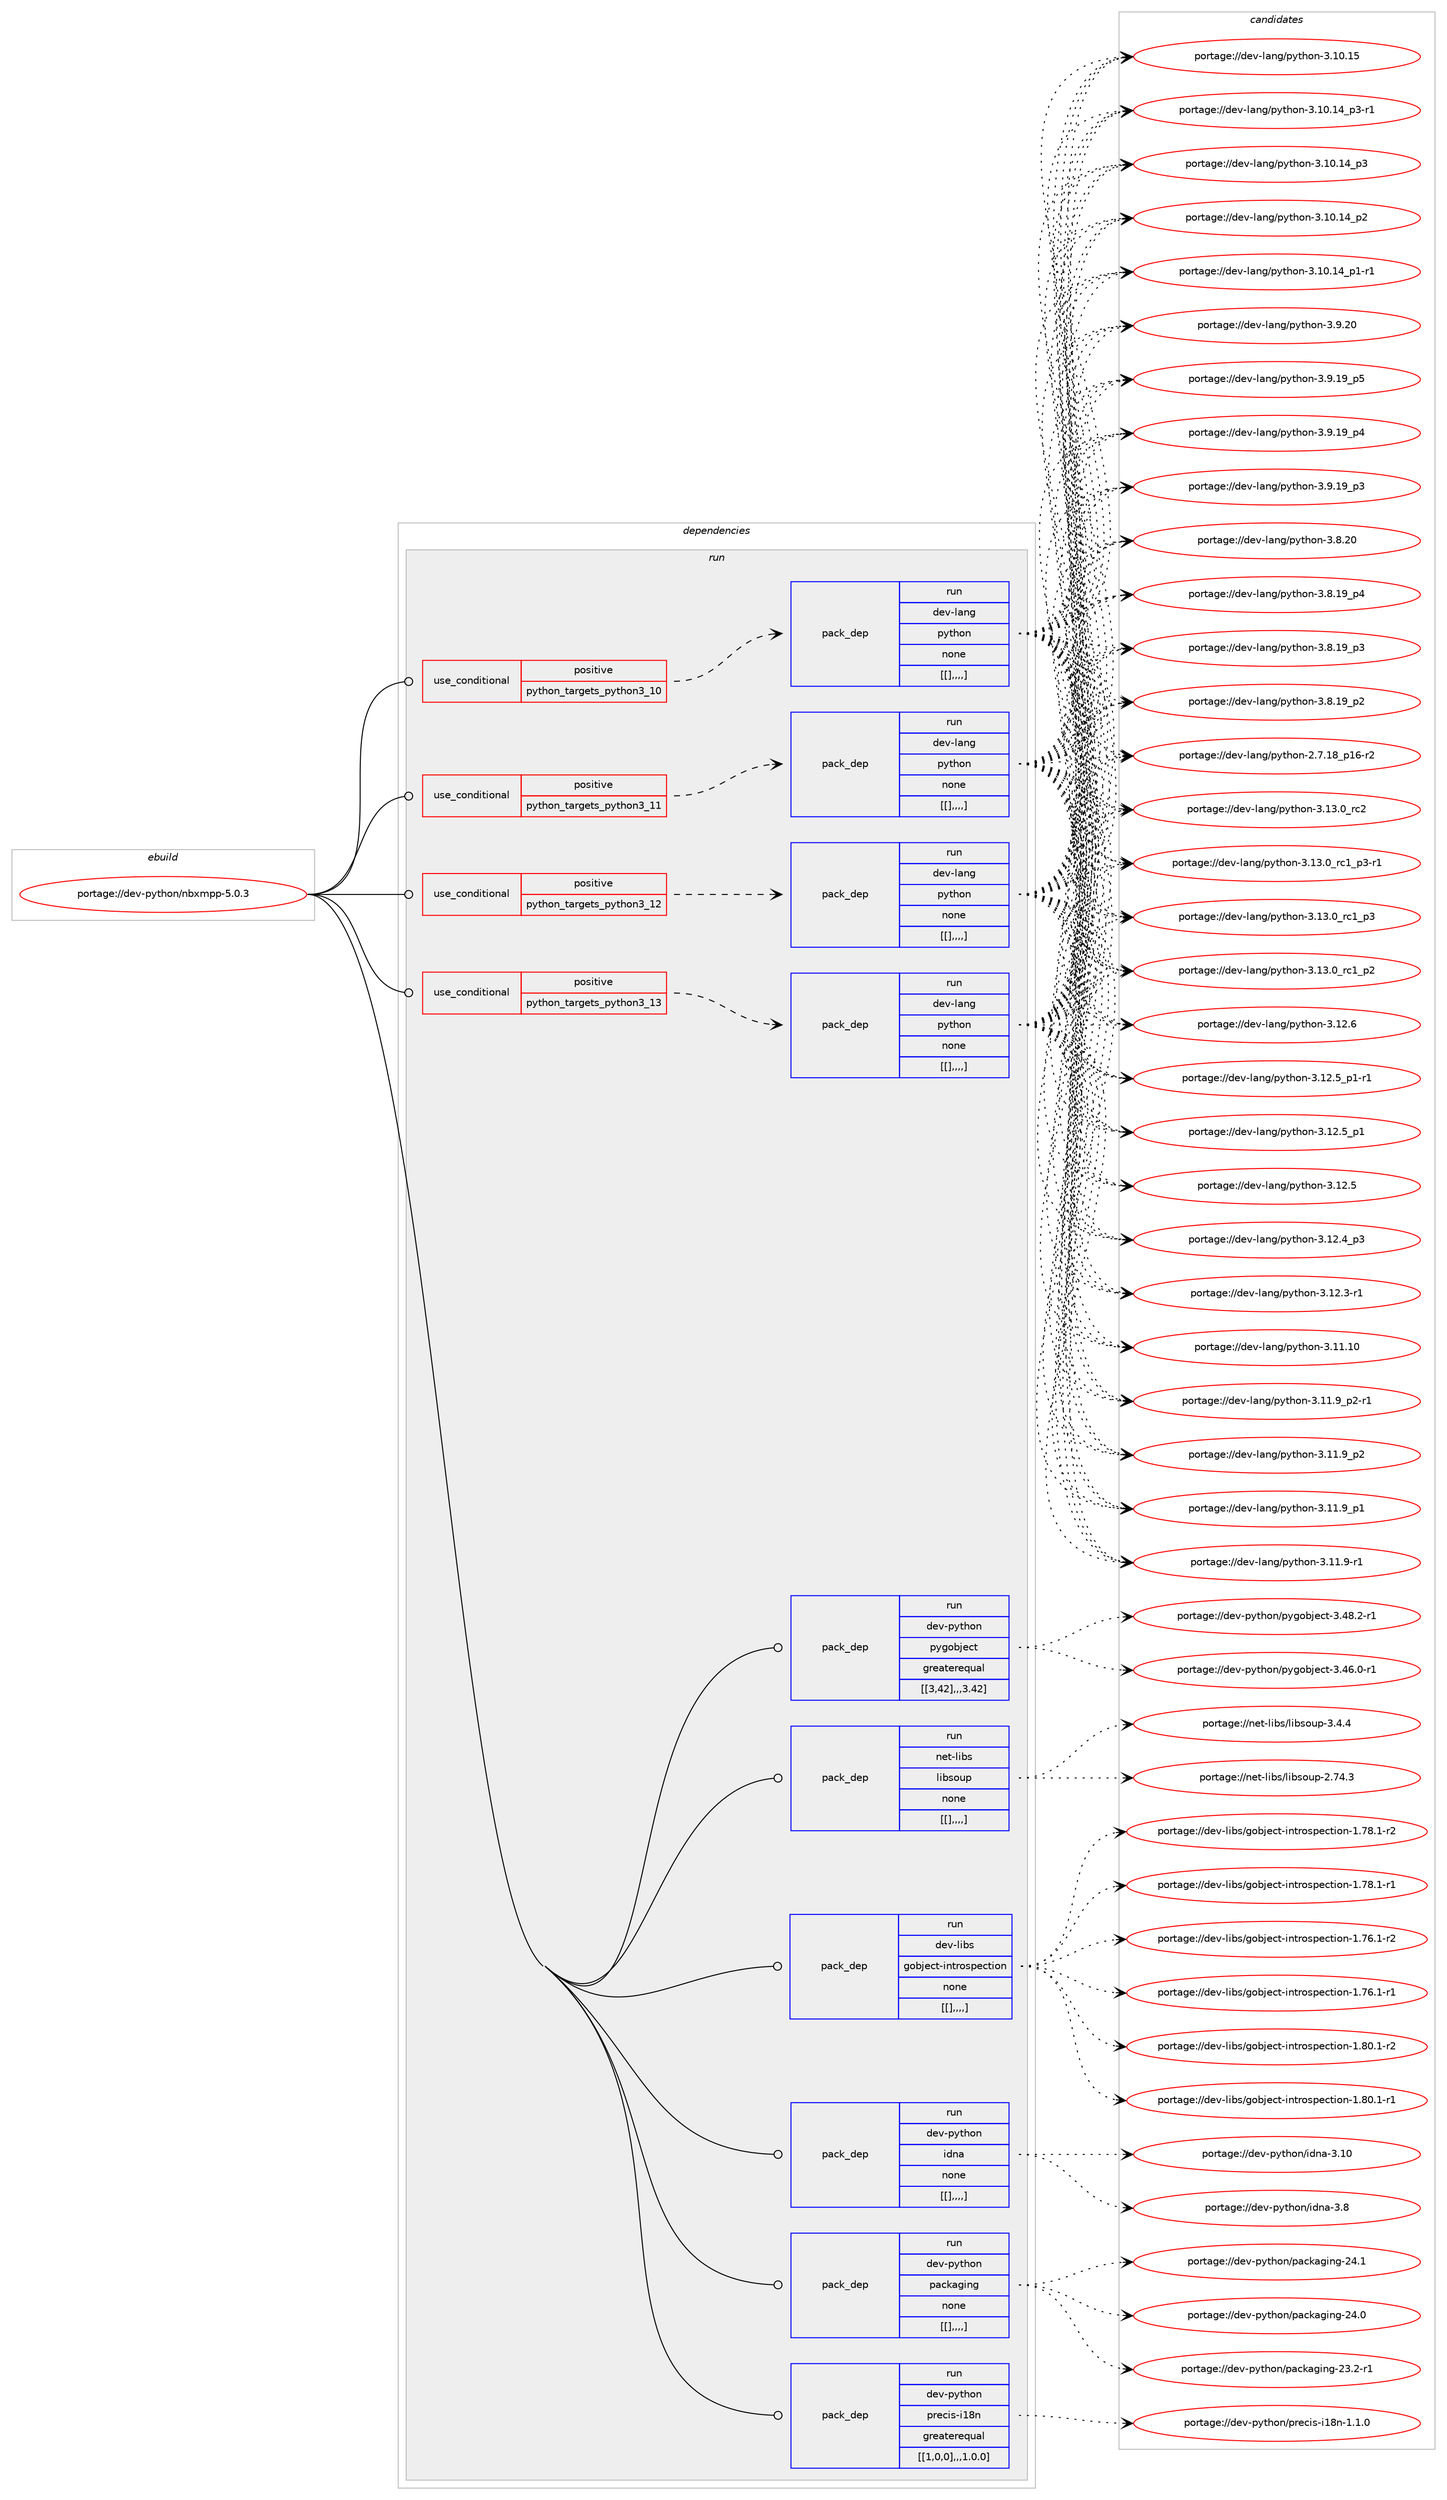 digraph prolog {

# *************
# Graph options
# *************

newrank=true;
concentrate=true;
compound=true;
graph [rankdir=LR,fontname=Helvetica,fontsize=10,ranksep=1.5];#, ranksep=2.5, nodesep=0.2];
edge  [arrowhead=vee];
node  [fontname=Helvetica,fontsize=10];

# **********
# The ebuild
# **********

subgraph cluster_leftcol {
color=gray;
label=<<i>ebuild</i>>;
id [label="portage://dev-python/nbxmpp-5.0.3", color=red, width=4, href="../dev-python/nbxmpp-5.0.3.svg"];
}

# ****************
# The dependencies
# ****************

subgraph cluster_midcol {
color=gray;
label=<<i>dependencies</i>>;
subgraph cluster_compile {
fillcolor="#eeeeee";
style=filled;
label=<<i>compile</i>>;
}
subgraph cluster_compileandrun {
fillcolor="#eeeeee";
style=filled;
label=<<i>compile and run</i>>;
}
subgraph cluster_run {
fillcolor="#eeeeee";
style=filled;
label=<<i>run</i>>;
subgraph cond35857 {
dependency153483 [label=<<TABLE BORDER="0" CELLBORDER="1" CELLSPACING="0" CELLPADDING="4"><TR><TD ROWSPAN="3" CELLPADDING="10">use_conditional</TD></TR><TR><TD>positive</TD></TR><TR><TD>python_targets_python3_10</TD></TR></TABLE>>, shape=none, color=red];
subgraph pack116408 {
dependency153484 [label=<<TABLE BORDER="0" CELLBORDER="1" CELLSPACING="0" CELLPADDING="4" WIDTH="220"><TR><TD ROWSPAN="6" CELLPADDING="30">pack_dep</TD></TR><TR><TD WIDTH="110">run</TD></TR><TR><TD>dev-lang</TD></TR><TR><TD>python</TD></TR><TR><TD>none</TD></TR><TR><TD>[[],,,,]</TD></TR></TABLE>>, shape=none, color=blue];
}
dependency153483:e -> dependency153484:w [weight=20,style="dashed",arrowhead="vee"];
}
id:e -> dependency153483:w [weight=20,style="solid",arrowhead="odot"];
subgraph cond35858 {
dependency153485 [label=<<TABLE BORDER="0" CELLBORDER="1" CELLSPACING="0" CELLPADDING="4"><TR><TD ROWSPAN="3" CELLPADDING="10">use_conditional</TD></TR><TR><TD>positive</TD></TR><TR><TD>python_targets_python3_11</TD></TR></TABLE>>, shape=none, color=red];
subgraph pack116409 {
dependency153486 [label=<<TABLE BORDER="0" CELLBORDER="1" CELLSPACING="0" CELLPADDING="4" WIDTH="220"><TR><TD ROWSPAN="6" CELLPADDING="30">pack_dep</TD></TR><TR><TD WIDTH="110">run</TD></TR><TR><TD>dev-lang</TD></TR><TR><TD>python</TD></TR><TR><TD>none</TD></TR><TR><TD>[[],,,,]</TD></TR></TABLE>>, shape=none, color=blue];
}
dependency153485:e -> dependency153486:w [weight=20,style="dashed",arrowhead="vee"];
}
id:e -> dependency153485:w [weight=20,style="solid",arrowhead="odot"];
subgraph cond35859 {
dependency153487 [label=<<TABLE BORDER="0" CELLBORDER="1" CELLSPACING="0" CELLPADDING="4"><TR><TD ROWSPAN="3" CELLPADDING="10">use_conditional</TD></TR><TR><TD>positive</TD></TR><TR><TD>python_targets_python3_12</TD></TR></TABLE>>, shape=none, color=red];
subgraph pack116410 {
dependency153488 [label=<<TABLE BORDER="0" CELLBORDER="1" CELLSPACING="0" CELLPADDING="4" WIDTH="220"><TR><TD ROWSPAN="6" CELLPADDING="30">pack_dep</TD></TR><TR><TD WIDTH="110">run</TD></TR><TR><TD>dev-lang</TD></TR><TR><TD>python</TD></TR><TR><TD>none</TD></TR><TR><TD>[[],,,,]</TD></TR></TABLE>>, shape=none, color=blue];
}
dependency153487:e -> dependency153488:w [weight=20,style="dashed",arrowhead="vee"];
}
id:e -> dependency153487:w [weight=20,style="solid",arrowhead="odot"];
subgraph cond35860 {
dependency153489 [label=<<TABLE BORDER="0" CELLBORDER="1" CELLSPACING="0" CELLPADDING="4"><TR><TD ROWSPAN="3" CELLPADDING="10">use_conditional</TD></TR><TR><TD>positive</TD></TR><TR><TD>python_targets_python3_13</TD></TR></TABLE>>, shape=none, color=red];
subgraph pack116411 {
dependency153490 [label=<<TABLE BORDER="0" CELLBORDER="1" CELLSPACING="0" CELLPADDING="4" WIDTH="220"><TR><TD ROWSPAN="6" CELLPADDING="30">pack_dep</TD></TR><TR><TD WIDTH="110">run</TD></TR><TR><TD>dev-lang</TD></TR><TR><TD>python</TD></TR><TR><TD>none</TD></TR><TR><TD>[[],,,,]</TD></TR></TABLE>>, shape=none, color=blue];
}
dependency153489:e -> dependency153490:w [weight=20,style="dashed",arrowhead="vee"];
}
id:e -> dependency153489:w [weight=20,style="solid",arrowhead="odot"];
subgraph pack116412 {
dependency153491 [label=<<TABLE BORDER="0" CELLBORDER="1" CELLSPACING="0" CELLPADDING="4" WIDTH="220"><TR><TD ROWSPAN="6" CELLPADDING="30">pack_dep</TD></TR><TR><TD WIDTH="110">run</TD></TR><TR><TD>dev-libs</TD></TR><TR><TD>gobject-introspection</TD></TR><TR><TD>none</TD></TR><TR><TD>[[],,,,]</TD></TR></TABLE>>, shape=none, color=blue];
}
id:e -> dependency153491:w [weight=20,style="solid",arrowhead="odot"];
subgraph pack116413 {
dependency153492 [label=<<TABLE BORDER="0" CELLBORDER="1" CELLSPACING="0" CELLPADDING="4" WIDTH="220"><TR><TD ROWSPAN="6" CELLPADDING="30">pack_dep</TD></TR><TR><TD WIDTH="110">run</TD></TR><TR><TD>dev-python</TD></TR><TR><TD>idna</TD></TR><TR><TD>none</TD></TR><TR><TD>[[],,,,]</TD></TR></TABLE>>, shape=none, color=blue];
}
id:e -> dependency153492:w [weight=20,style="solid",arrowhead="odot"];
subgraph pack116414 {
dependency153493 [label=<<TABLE BORDER="0" CELLBORDER="1" CELLSPACING="0" CELLPADDING="4" WIDTH="220"><TR><TD ROWSPAN="6" CELLPADDING="30">pack_dep</TD></TR><TR><TD WIDTH="110">run</TD></TR><TR><TD>dev-python</TD></TR><TR><TD>packaging</TD></TR><TR><TD>none</TD></TR><TR><TD>[[],,,,]</TD></TR></TABLE>>, shape=none, color=blue];
}
id:e -> dependency153493:w [weight=20,style="solid",arrowhead="odot"];
subgraph pack116415 {
dependency153494 [label=<<TABLE BORDER="0" CELLBORDER="1" CELLSPACING="0" CELLPADDING="4" WIDTH="220"><TR><TD ROWSPAN="6" CELLPADDING="30">pack_dep</TD></TR><TR><TD WIDTH="110">run</TD></TR><TR><TD>dev-python</TD></TR><TR><TD>precis-i18n</TD></TR><TR><TD>greaterequal</TD></TR><TR><TD>[[1,0,0],,,1.0.0]</TD></TR></TABLE>>, shape=none, color=blue];
}
id:e -> dependency153494:w [weight=20,style="solid",arrowhead="odot"];
subgraph pack116416 {
dependency153495 [label=<<TABLE BORDER="0" CELLBORDER="1" CELLSPACING="0" CELLPADDING="4" WIDTH="220"><TR><TD ROWSPAN="6" CELLPADDING="30">pack_dep</TD></TR><TR><TD WIDTH="110">run</TD></TR><TR><TD>dev-python</TD></TR><TR><TD>pygobject</TD></TR><TR><TD>greaterequal</TD></TR><TR><TD>[[3,42],,,3.42]</TD></TR></TABLE>>, shape=none, color=blue];
}
id:e -> dependency153495:w [weight=20,style="solid",arrowhead="odot"];
subgraph pack116417 {
dependency153496 [label=<<TABLE BORDER="0" CELLBORDER="1" CELLSPACING="0" CELLPADDING="4" WIDTH="220"><TR><TD ROWSPAN="6" CELLPADDING="30">pack_dep</TD></TR><TR><TD WIDTH="110">run</TD></TR><TR><TD>net-libs</TD></TR><TR><TD>libsoup</TD></TR><TR><TD>none</TD></TR><TR><TD>[[],,,,]</TD></TR></TABLE>>, shape=none, color=blue];
}
id:e -> dependency153496:w [weight=20,style="solid",arrowhead="odot"];
}
}

# **************
# The candidates
# **************

subgraph cluster_choices {
rank=same;
color=gray;
label=<<i>candidates</i>>;

subgraph choice116408 {
color=black;
nodesep=1;
choice10010111845108971101034711212111610411111045514649514648951149950 [label="portage://dev-lang/python-3.13.0_rc2", color=red, width=4,href="../dev-lang/python-3.13.0_rc2.svg"];
choice1001011184510897110103471121211161041111104551464951464895114994995112514511449 [label="portage://dev-lang/python-3.13.0_rc1_p3-r1", color=red, width=4,href="../dev-lang/python-3.13.0_rc1_p3-r1.svg"];
choice100101118451089711010347112121116104111110455146495146489511499499511251 [label="portage://dev-lang/python-3.13.0_rc1_p3", color=red, width=4,href="../dev-lang/python-3.13.0_rc1_p3.svg"];
choice100101118451089711010347112121116104111110455146495146489511499499511250 [label="portage://dev-lang/python-3.13.0_rc1_p2", color=red, width=4,href="../dev-lang/python-3.13.0_rc1_p2.svg"];
choice10010111845108971101034711212111610411111045514649504654 [label="portage://dev-lang/python-3.12.6", color=red, width=4,href="../dev-lang/python-3.12.6.svg"];
choice1001011184510897110103471121211161041111104551464950465395112494511449 [label="portage://dev-lang/python-3.12.5_p1-r1", color=red, width=4,href="../dev-lang/python-3.12.5_p1-r1.svg"];
choice100101118451089711010347112121116104111110455146495046539511249 [label="portage://dev-lang/python-3.12.5_p1", color=red, width=4,href="../dev-lang/python-3.12.5_p1.svg"];
choice10010111845108971101034711212111610411111045514649504653 [label="portage://dev-lang/python-3.12.5", color=red, width=4,href="../dev-lang/python-3.12.5.svg"];
choice100101118451089711010347112121116104111110455146495046529511251 [label="portage://dev-lang/python-3.12.4_p3", color=red, width=4,href="../dev-lang/python-3.12.4_p3.svg"];
choice100101118451089711010347112121116104111110455146495046514511449 [label="portage://dev-lang/python-3.12.3-r1", color=red, width=4,href="../dev-lang/python-3.12.3-r1.svg"];
choice1001011184510897110103471121211161041111104551464949464948 [label="portage://dev-lang/python-3.11.10", color=red, width=4,href="../dev-lang/python-3.11.10.svg"];
choice1001011184510897110103471121211161041111104551464949465795112504511449 [label="portage://dev-lang/python-3.11.9_p2-r1", color=red, width=4,href="../dev-lang/python-3.11.9_p2-r1.svg"];
choice100101118451089711010347112121116104111110455146494946579511250 [label="portage://dev-lang/python-3.11.9_p2", color=red, width=4,href="../dev-lang/python-3.11.9_p2.svg"];
choice100101118451089711010347112121116104111110455146494946579511249 [label="portage://dev-lang/python-3.11.9_p1", color=red, width=4,href="../dev-lang/python-3.11.9_p1.svg"];
choice100101118451089711010347112121116104111110455146494946574511449 [label="portage://dev-lang/python-3.11.9-r1", color=red, width=4,href="../dev-lang/python-3.11.9-r1.svg"];
choice1001011184510897110103471121211161041111104551464948464953 [label="portage://dev-lang/python-3.10.15", color=red, width=4,href="../dev-lang/python-3.10.15.svg"];
choice100101118451089711010347112121116104111110455146494846495295112514511449 [label="portage://dev-lang/python-3.10.14_p3-r1", color=red, width=4,href="../dev-lang/python-3.10.14_p3-r1.svg"];
choice10010111845108971101034711212111610411111045514649484649529511251 [label="portage://dev-lang/python-3.10.14_p3", color=red, width=4,href="../dev-lang/python-3.10.14_p3.svg"];
choice10010111845108971101034711212111610411111045514649484649529511250 [label="portage://dev-lang/python-3.10.14_p2", color=red, width=4,href="../dev-lang/python-3.10.14_p2.svg"];
choice100101118451089711010347112121116104111110455146494846495295112494511449 [label="portage://dev-lang/python-3.10.14_p1-r1", color=red, width=4,href="../dev-lang/python-3.10.14_p1-r1.svg"];
choice10010111845108971101034711212111610411111045514657465048 [label="portage://dev-lang/python-3.9.20", color=red, width=4,href="../dev-lang/python-3.9.20.svg"];
choice100101118451089711010347112121116104111110455146574649579511253 [label="portage://dev-lang/python-3.9.19_p5", color=red, width=4,href="../dev-lang/python-3.9.19_p5.svg"];
choice100101118451089711010347112121116104111110455146574649579511252 [label="portage://dev-lang/python-3.9.19_p4", color=red, width=4,href="../dev-lang/python-3.9.19_p4.svg"];
choice100101118451089711010347112121116104111110455146574649579511251 [label="portage://dev-lang/python-3.9.19_p3", color=red, width=4,href="../dev-lang/python-3.9.19_p3.svg"];
choice10010111845108971101034711212111610411111045514656465048 [label="portage://dev-lang/python-3.8.20", color=red, width=4,href="../dev-lang/python-3.8.20.svg"];
choice100101118451089711010347112121116104111110455146564649579511252 [label="portage://dev-lang/python-3.8.19_p4", color=red, width=4,href="../dev-lang/python-3.8.19_p4.svg"];
choice100101118451089711010347112121116104111110455146564649579511251 [label="portage://dev-lang/python-3.8.19_p3", color=red, width=4,href="../dev-lang/python-3.8.19_p3.svg"];
choice100101118451089711010347112121116104111110455146564649579511250 [label="portage://dev-lang/python-3.8.19_p2", color=red, width=4,href="../dev-lang/python-3.8.19_p2.svg"];
choice100101118451089711010347112121116104111110455046554649569511249544511450 [label="portage://dev-lang/python-2.7.18_p16-r2", color=red, width=4,href="../dev-lang/python-2.7.18_p16-r2.svg"];
dependency153484:e -> choice10010111845108971101034711212111610411111045514649514648951149950:w [style=dotted,weight="100"];
dependency153484:e -> choice1001011184510897110103471121211161041111104551464951464895114994995112514511449:w [style=dotted,weight="100"];
dependency153484:e -> choice100101118451089711010347112121116104111110455146495146489511499499511251:w [style=dotted,weight="100"];
dependency153484:e -> choice100101118451089711010347112121116104111110455146495146489511499499511250:w [style=dotted,weight="100"];
dependency153484:e -> choice10010111845108971101034711212111610411111045514649504654:w [style=dotted,weight="100"];
dependency153484:e -> choice1001011184510897110103471121211161041111104551464950465395112494511449:w [style=dotted,weight="100"];
dependency153484:e -> choice100101118451089711010347112121116104111110455146495046539511249:w [style=dotted,weight="100"];
dependency153484:e -> choice10010111845108971101034711212111610411111045514649504653:w [style=dotted,weight="100"];
dependency153484:e -> choice100101118451089711010347112121116104111110455146495046529511251:w [style=dotted,weight="100"];
dependency153484:e -> choice100101118451089711010347112121116104111110455146495046514511449:w [style=dotted,weight="100"];
dependency153484:e -> choice1001011184510897110103471121211161041111104551464949464948:w [style=dotted,weight="100"];
dependency153484:e -> choice1001011184510897110103471121211161041111104551464949465795112504511449:w [style=dotted,weight="100"];
dependency153484:e -> choice100101118451089711010347112121116104111110455146494946579511250:w [style=dotted,weight="100"];
dependency153484:e -> choice100101118451089711010347112121116104111110455146494946579511249:w [style=dotted,weight="100"];
dependency153484:e -> choice100101118451089711010347112121116104111110455146494946574511449:w [style=dotted,weight="100"];
dependency153484:e -> choice1001011184510897110103471121211161041111104551464948464953:w [style=dotted,weight="100"];
dependency153484:e -> choice100101118451089711010347112121116104111110455146494846495295112514511449:w [style=dotted,weight="100"];
dependency153484:e -> choice10010111845108971101034711212111610411111045514649484649529511251:w [style=dotted,weight="100"];
dependency153484:e -> choice10010111845108971101034711212111610411111045514649484649529511250:w [style=dotted,weight="100"];
dependency153484:e -> choice100101118451089711010347112121116104111110455146494846495295112494511449:w [style=dotted,weight="100"];
dependency153484:e -> choice10010111845108971101034711212111610411111045514657465048:w [style=dotted,weight="100"];
dependency153484:e -> choice100101118451089711010347112121116104111110455146574649579511253:w [style=dotted,weight="100"];
dependency153484:e -> choice100101118451089711010347112121116104111110455146574649579511252:w [style=dotted,weight="100"];
dependency153484:e -> choice100101118451089711010347112121116104111110455146574649579511251:w [style=dotted,weight="100"];
dependency153484:e -> choice10010111845108971101034711212111610411111045514656465048:w [style=dotted,weight="100"];
dependency153484:e -> choice100101118451089711010347112121116104111110455146564649579511252:w [style=dotted,weight="100"];
dependency153484:e -> choice100101118451089711010347112121116104111110455146564649579511251:w [style=dotted,weight="100"];
dependency153484:e -> choice100101118451089711010347112121116104111110455146564649579511250:w [style=dotted,weight="100"];
dependency153484:e -> choice100101118451089711010347112121116104111110455046554649569511249544511450:w [style=dotted,weight="100"];
}
subgraph choice116409 {
color=black;
nodesep=1;
choice10010111845108971101034711212111610411111045514649514648951149950 [label="portage://dev-lang/python-3.13.0_rc2", color=red, width=4,href="../dev-lang/python-3.13.0_rc2.svg"];
choice1001011184510897110103471121211161041111104551464951464895114994995112514511449 [label="portage://dev-lang/python-3.13.0_rc1_p3-r1", color=red, width=4,href="../dev-lang/python-3.13.0_rc1_p3-r1.svg"];
choice100101118451089711010347112121116104111110455146495146489511499499511251 [label="portage://dev-lang/python-3.13.0_rc1_p3", color=red, width=4,href="../dev-lang/python-3.13.0_rc1_p3.svg"];
choice100101118451089711010347112121116104111110455146495146489511499499511250 [label="portage://dev-lang/python-3.13.0_rc1_p2", color=red, width=4,href="../dev-lang/python-3.13.0_rc1_p2.svg"];
choice10010111845108971101034711212111610411111045514649504654 [label="portage://dev-lang/python-3.12.6", color=red, width=4,href="../dev-lang/python-3.12.6.svg"];
choice1001011184510897110103471121211161041111104551464950465395112494511449 [label="portage://dev-lang/python-3.12.5_p1-r1", color=red, width=4,href="../dev-lang/python-3.12.5_p1-r1.svg"];
choice100101118451089711010347112121116104111110455146495046539511249 [label="portage://dev-lang/python-3.12.5_p1", color=red, width=4,href="../dev-lang/python-3.12.5_p1.svg"];
choice10010111845108971101034711212111610411111045514649504653 [label="portage://dev-lang/python-3.12.5", color=red, width=4,href="../dev-lang/python-3.12.5.svg"];
choice100101118451089711010347112121116104111110455146495046529511251 [label="portage://dev-lang/python-3.12.4_p3", color=red, width=4,href="../dev-lang/python-3.12.4_p3.svg"];
choice100101118451089711010347112121116104111110455146495046514511449 [label="portage://dev-lang/python-3.12.3-r1", color=red, width=4,href="../dev-lang/python-3.12.3-r1.svg"];
choice1001011184510897110103471121211161041111104551464949464948 [label="portage://dev-lang/python-3.11.10", color=red, width=4,href="../dev-lang/python-3.11.10.svg"];
choice1001011184510897110103471121211161041111104551464949465795112504511449 [label="portage://dev-lang/python-3.11.9_p2-r1", color=red, width=4,href="../dev-lang/python-3.11.9_p2-r1.svg"];
choice100101118451089711010347112121116104111110455146494946579511250 [label="portage://dev-lang/python-3.11.9_p2", color=red, width=4,href="../dev-lang/python-3.11.9_p2.svg"];
choice100101118451089711010347112121116104111110455146494946579511249 [label="portage://dev-lang/python-3.11.9_p1", color=red, width=4,href="../dev-lang/python-3.11.9_p1.svg"];
choice100101118451089711010347112121116104111110455146494946574511449 [label="portage://dev-lang/python-3.11.9-r1", color=red, width=4,href="../dev-lang/python-3.11.9-r1.svg"];
choice1001011184510897110103471121211161041111104551464948464953 [label="portage://dev-lang/python-3.10.15", color=red, width=4,href="../dev-lang/python-3.10.15.svg"];
choice100101118451089711010347112121116104111110455146494846495295112514511449 [label="portage://dev-lang/python-3.10.14_p3-r1", color=red, width=4,href="../dev-lang/python-3.10.14_p3-r1.svg"];
choice10010111845108971101034711212111610411111045514649484649529511251 [label="portage://dev-lang/python-3.10.14_p3", color=red, width=4,href="../dev-lang/python-3.10.14_p3.svg"];
choice10010111845108971101034711212111610411111045514649484649529511250 [label="portage://dev-lang/python-3.10.14_p2", color=red, width=4,href="../dev-lang/python-3.10.14_p2.svg"];
choice100101118451089711010347112121116104111110455146494846495295112494511449 [label="portage://dev-lang/python-3.10.14_p1-r1", color=red, width=4,href="../dev-lang/python-3.10.14_p1-r1.svg"];
choice10010111845108971101034711212111610411111045514657465048 [label="portage://dev-lang/python-3.9.20", color=red, width=4,href="../dev-lang/python-3.9.20.svg"];
choice100101118451089711010347112121116104111110455146574649579511253 [label="portage://dev-lang/python-3.9.19_p5", color=red, width=4,href="../dev-lang/python-3.9.19_p5.svg"];
choice100101118451089711010347112121116104111110455146574649579511252 [label="portage://dev-lang/python-3.9.19_p4", color=red, width=4,href="../dev-lang/python-3.9.19_p4.svg"];
choice100101118451089711010347112121116104111110455146574649579511251 [label="portage://dev-lang/python-3.9.19_p3", color=red, width=4,href="../dev-lang/python-3.9.19_p3.svg"];
choice10010111845108971101034711212111610411111045514656465048 [label="portage://dev-lang/python-3.8.20", color=red, width=4,href="../dev-lang/python-3.8.20.svg"];
choice100101118451089711010347112121116104111110455146564649579511252 [label="portage://dev-lang/python-3.8.19_p4", color=red, width=4,href="../dev-lang/python-3.8.19_p4.svg"];
choice100101118451089711010347112121116104111110455146564649579511251 [label="portage://dev-lang/python-3.8.19_p3", color=red, width=4,href="../dev-lang/python-3.8.19_p3.svg"];
choice100101118451089711010347112121116104111110455146564649579511250 [label="portage://dev-lang/python-3.8.19_p2", color=red, width=4,href="../dev-lang/python-3.8.19_p2.svg"];
choice100101118451089711010347112121116104111110455046554649569511249544511450 [label="portage://dev-lang/python-2.7.18_p16-r2", color=red, width=4,href="../dev-lang/python-2.7.18_p16-r2.svg"];
dependency153486:e -> choice10010111845108971101034711212111610411111045514649514648951149950:w [style=dotted,weight="100"];
dependency153486:e -> choice1001011184510897110103471121211161041111104551464951464895114994995112514511449:w [style=dotted,weight="100"];
dependency153486:e -> choice100101118451089711010347112121116104111110455146495146489511499499511251:w [style=dotted,weight="100"];
dependency153486:e -> choice100101118451089711010347112121116104111110455146495146489511499499511250:w [style=dotted,weight="100"];
dependency153486:e -> choice10010111845108971101034711212111610411111045514649504654:w [style=dotted,weight="100"];
dependency153486:e -> choice1001011184510897110103471121211161041111104551464950465395112494511449:w [style=dotted,weight="100"];
dependency153486:e -> choice100101118451089711010347112121116104111110455146495046539511249:w [style=dotted,weight="100"];
dependency153486:e -> choice10010111845108971101034711212111610411111045514649504653:w [style=dotted,weight="100"];
dependency153486:e -> choice100101118451089711010347112121116104111110455146495046529511251:w [style=dotted,weight="100"];
dependency153486:e -> choice100101118451089711010347112121116104111110455146495046514511449:w [style=dotted,weight="100"];
dependency153486:e -> choice1001011184510897110103471121211161041111104551464949464948:w [style=dotted,weight="100"];
dependency153486:e -> choice1001011184510897110103471121211161041111104551464949465795112504511449:w [style=dotted,weight="100"];
dependency153486:e -> choice100101118451089711010347112121116104111110455146494946579511250:w [style=dotted,weight="100"];
dependency153486:e -> choice100101118451089711010347112121116104111110455146494946579511249:w [style=dotted,weight="100"];
dependency153486:e -> choice100101118451089711010347112121116104111110455146494946574511449:w [style=dotted,weight="100"];
dependency153486:e -> choice1001011184510897110103471121211161041111104551464948464953:w [style=dotted,weight="100"];
dependency153486:e -> choice100101118451089711010347112121116104111110455146494846495295112514511449:w [style=dotted,weight="100"];
dependency153486:e -> choice10010111845108971101034711212111610411111045514649484649529511251:w [style=dotted,weight="100"];
dependency153486:e -> choice10010111845108971101034711212111610411111045514649484649529511250:w [style=dotted,weight="100"];
dependency153486:e -> choice100101118451089711010347112121116104111110455146494846495295112494511449:w [style=dotted,weight="100"];
dependency153486:e -> choice10010111845108971101034711212111610411111045514657465048:w [style=dotted,weight="100"];
dependency153486:e -> choice100101118451089711010347112121116104111110455146574649579511253:w [style=dotted,weight="100"];
dependency153486:e -> choice100101118451089711010347112121116104111110455146574649579511252:w [style=dotted,weight="100"];
dependency153486:e -> choice100101118451089711010347112121116104111110455146574649579511251:w [style=dotted,weight="100"];
dependency153486:e -> choice10010111845108971101034711212111610411111045514656465048:w [style=dotted,weight="100"];
dependency153486:e -> choice100101118451089711010347112121116104111110455146564649579511252:w [style=dotted,weight="100"];
dependency153486:e -> choice100101118451089711010347112121116104111110455146564649579511251:w [style=dotted,weight="100"];
dependency153486:e -> choice100101118451089711010347112121116104111110455146564649579511250:w [style=dotted,weight="100"];
dependency153486:e -> choice100101118451089711010347112121116104111110455046554649569511249544511450:w [style=dotted,weight="100"];
}
subgraph choice116410 {
color=black;
nodesep=1;
choice10010111845108971101034711212111610411111045514649514648951149950 [label="portage://dev-lang/python-3.13.0_rc2", color=red, width=4,href="../dev-lang/python-3.13.0_rc2.svg"];
choice1001011184510897110103471121211161041111104551464951464895114994995112514511449 [label="portage://dev-lang/python-3.13.0_rc1_p3-r1", color=red, width=4,href="../dev-lang/python-3.13.0_rc1_p3-r1.svg"];
choice100101118451089711010347112121116104111110455146495146489511499499511251 [label="portage://dev-lang/python-3.13.0_rc1_p3", color=red, width=4,href="../dev-lang/python-3.13.0_rc1_p3.svg"];
choice100101118451089711010347112121116104111110455146495146489511499499511250 [label="portage://dev-lang/python-3.13.0_rc1_p2", color=red, width=4,href="../dev-lang/python-3.13.0_rc1_p2.svg"];
choice10010111845108971101034711212111610411111045514649504654 [label="portage://dev-lang/python-3.12.6", color=red, width=4,href="../dev-lang/python-3.12.6.svg"];
choice1001011184510897110103471121211161041111104551464950465395112494511449 [label="portage://dev-lang/python-3.12.5_p1-r1", color=red, width=4,href="../dev-lang/python-3.12.5_p1-r1.svg"];
choice100101118451089711010347112121116104111110455146495046539511249 [label="portage://dev-lang/python-3.12.5_p1", color=red, width=4,href="../dev-lang/python-3.12.5_p1.svg"];
choice10010111845108971101034711212111610411111045514649504653 [label="portage://dev-lang/python-3.12.5", color=red, width=4,href="../dev-lang/python-3.12.5.svg"];
choice100101118451089711010347112121116104111110455146495046529511251 [label="portage://dev-lang/python-3.12.4_p3", color=red, width=4,href="../dev-lang/python-3.12.4_p3.svg"];
choice100101118451089711010347112121116104111110455146495046514511449 [label="portage://dev-lang/python-3.12.3-r1", color=red, width=4,href="../dev-lang/python-3.12.3-r1.svg"];
choice1001011184510897110103471121211161041111104551464949464948 [label="portage://dev-lang/python-3.11.10", color=red, width=4,href="../dev-lang/python-3.11.10.svg"];
choice1001011184510897110103471121211161041111104551464949465795112504511449 [label="portage://dev-lang/python-3.11.9_p2-r1", color=red, width=4,href="../dev-lang/python-3.11.9_p2-r1.svg"];
choice100101118451089711010347112121116104111110455146494946579511250 [label="portage://dev-lang/python-3.11.9_p2", color=red, width=4,href="../dev-lang/python-3.11.9_p2.svg"];
choice100101118451089711010347112121116104111110455146494946579511249 [label="portage://dev-lang/python-3.11.9_p1", color=red, width=4,href="../dev-lang/python-3.11.9_p1.svg"];
choice100101118451089711010347112121116104111110455146494946574511449 [label="portage://dev-lang/python-3.11.9-r1", color=red, width=4,href="../dev-lang/python-3.11.9-r1.svg"];
choice1001011184510897110103471121211161041111104551464948464953 [label="portage://dev-lang/python-3.10.15", color=red, width=4,href="../dev-lang/python-3.10.15.svg"];
choice100101118451089711010347112121116104111110455146494846495295112514511449 [label="portage://dev-lang/python-3.10.14_p3-r1", color=red, width=4,href="../dev-lang/python-3.10.14_p3-r1.svg"];
choice10010111845108971101034711212111610411111045514649484649529511251 [label="portage://dev-lang/python-3.10.14_p3", color=red, width=4,href="../dev-lang/python-3.10.14_p3.svg"];
choice10010111845108971101034711212111610411111045514649484649529511250 [label="portage://dev-lang/python-3.10.14_p2", color=red, width=4,href="../dev-lang/python-3.10.14_p2.svg"];
choice100101118451089711010347112121116104111110455146494846495295112494511449 [label="portage://dev-lang/python-3.10.14_p1-r1", color=red, width=4,href="../dev-lang/python-3.10.14_p1-r1.svg"];
choice10010111845108971101034711212111610411111045514657465048 [label="portage://dev-lang/python-3.9.20", color=red, width=4,href="../dev-lang/python-3.9.20.svg"];
choice100101118451089711010347112121116104111110455146574649579511253 [label="portage://dev-lang/python-3.9.19_p5", color=red, width=4,href="../dev-lang/python-3.9.19_p5.svg"];
choice100101118451089711010347112121116104111110455146574649579511252 [label="portage://dev-lang/python-3.9.19_p4", color=red, width=4,href="../dev-lang/python-3.9.19_p4.svg"];
choice100101118451089711010347112121116104111110455146574649579511251 [label="portage://dev-lang/python-3.9.19_p3", color=red, width=4,href="../dev-lang/python-3.9.19_p3.svg"];
choice10010111845108971101034711212111610411111045514656465048 [label="portage://dev-lang/python-3.8.20", color=red, width=4,href="../dev-lang/python-3.8.20.svg"];
choice100101118451089711010347112121116104111110455146564649579511252 [label="portage://dev-lang/python-3.8.19_p4", color=red, width=4,href="../dev-lang/python-3.8.19_p4.svg"];
choice100101118451089711010347112121116104111110455146564649579511251 [label="portage://dev-lang/python-3.8.19_p3", color=red, width=4,href="../dev-lang/python-3.8.19_p3.svg"];
choice100101118451089711010347112121116104111110455146564649579511250 [label="portage://dev-lang/python-3.8.19_p2", color=red, width=4,href="../dev-lang/python-3.8.19_p2.svg"];
choice100101118451089711010347112121116104111110455046554649569511249544511450 [label="portage://dev-lang/python-2.7.18_p16-r2", color=red, width=4,href="../dev-lang/python-2.7.18_p16-r2.svg"];
dependency153488:e -> choice10010111845108971101034711212111610411111045514649514648951149950:w [style=dotted,weight="100"];
dependency153488:e -> choice1001011184510897110103471121211161041111104551464951464895114994995112514511449:w [style=dotted,weight="100"];
dependency153488:e -> choice100101118451089711010347112121116104111110455146495146489511499499511251:w [style=dotted,weight="100"];
dependency153488:e -> choice100101118451089711010347112121116104111110455146495146489511499499511250:w [style=dotted,weight="100"];
dependency153488:e -> choice10010111845108971101034711212111610411111045514649504654:w [style=dotted,weight="100"];
dependency153488:e -> choice1001011184510897110103471121211161041111104551464950465395112494511449:w [style=dotted,weight="100"];
dependency153488:e -> choice100101118451089711010347112121116104111110455146495046539511249:w [style=dotted,weight="100"];
dependency153488:e -> choice10010111845108971101034711212111610411111045514649504653:w [style=dotted,weight="100"];
dependency153488:e -> choice100101118451089711010347112121116104111110455146495046529511251:w [style=dotted,weight="100"];
dependency153488:e -> choice100101118451089711010347112121116104111110455146495046514511449:w [style=dotted,weight="100"];
dependency153488:e -> choice1001011184510897110103471121211161041111104551464949464948:w [style=dotted,weight="100"];
dependency153488:e -> choice1001011184510897110103471121211161041111104551464949465795112504511449:w [style=dotted,weight="100"];
dependency153488:e -> choice100101118451089711010347112121116104111110455146494946579511250:w [style=dotted,weight="100"];
dependency153488:e -> choice100101118451089711010347112121116104111110455146494946579511249:w [style=dotted,weight="100"];
dependency153488:e -> choice100101118451089711010347112121116104111110455146494946574511449:w [style=dotted,weight="100"];
dependency153488:e -> choice1001011184510897110103471121211161041111104551464948464953:w [style=dotted,weight="100"];
dependency153488:e -> choice100101118451089711010347112121116104111110455146494846495295112514511449:w [style=dotted,weight="100"];
dependency153488:e -> choice10010111845108971101034711212111610411111045514649484649529511251:w [style=dotted,weight="100"];
dependency153488:e -> choice10010111845108971101034711212111610411111045514649484649529511250:w [style=dotted,weight="100"];
dependency153488:e -> choice100101118451089711010347112121116104111110455146494846495295112494511449:w [style=dotted,weight="100"];
dependency153488:e -> choice10010111845108971101034711212111610411111045514657465048:w [style=dotted,weight="100"];
dependency153488:e -> choice100101118451089711010347112121116104111110455146574649579511253:w [style=dotted,weight="100"];
dependency153488:e -> choice100101118451089711010347112121116104111110455146574649579511252:w [style=dotted,weight="100"];
dependency153488:e -> choice100101118451089711010347112121116104111110455146574649579511251:w [style=dotted,weight="100"];
dependency153488:e -> choice10010111845108971101034711212111610411111045514656465048:w [style=dotted,weight="100"];
dependency153488:e -> choice100101118451089711010347112121116104111110455146564649579511252:w [style=dotted,weight="100"];
dependency153488:e -> choice100101118451089711010347112121116104111110455146564649579511251:w [style=dotted,weight="100"];
dependency153488:e -> choice100101118451089711010347112121116104111110455146564649579511250:w [style=dotted,weight="100"];
dependency153488:e -> choice100101118451089711010347112121116104111110455046554649569511249544511450:w [style=dotted,weight="100"];
}
subgraph choice116411 {
color=black;
nodesep=1;
choice10010111845108971101034711212111610411111045514649514648951149950 [label="portage://dev-lang/python-3.13.0_rc2", color=red, width=4,href="../dev-lang/python-3.13.0_rc2.svg"];
choice1001011184510897110103471121211161041111104551464951464895114994995112514511449 [label="portage://dev-lang/python-3.13.0_rc1_p3-r1", color=red, width=4,href="../dev-lang/python-3.13.0_rc1_p3-r1.svg"];
choice100101118451089711010347112121116104111110455146495146489511499499511251 [label="portage://dev-lang/python-3.13.0_rc1_p3", color=red, width=4,href="../dev-lang/python-3.13.0_rc1_p3.svg"];
choice100101118451089711010347112121116104111110455146495146489511499499511250 [label="portage://dev-lang/python-3.13.0_rc1_p2", color=red, width=4,href="../dev-lang/python-3.13.0_rc1_p2.svg"];
choice10010111845108971101034711212111610411111045514649504654 [label="portage://dev-lang/python-3.12.6", color=red, width=4,href="../dev-lang/python-3.12.6.svg"];
choice1001011184510897110103471121211161041111104551464950465395112494511449 [label="portage://dev-lang/python-3.12.5_p1-r1", color=red, width=4,href="../dev-lang/python-3.12.5_p1-r1.svg"];
choice100101118451089711010347112121116104111110455146495046539511249 [label="portage://dev-lang/python-3.12.5_p1", color=red, width=4,href="../dev-lang/python-3.12.5_p1.svg"];
choice10010111845108971101034711212111610411111045514649504653 [label="portage://dev-lang/python-3.12.5", color=red, width=4,href="../dev-lang/python-3.12.5.svg"];
choice100101118451089711010347112121116104111110455146495046529511251 [label="portage://dev-lang/python-3.12.4_p3", color=red, width=4,href="../dev-lang/python-3.12.4_p3.svg"];
choice100101118451089711010347112121116104111110455146495046514511449 [label="portage://dev-lang/python-3.12.3-r1", color=red, width=4,href="../dev-lang/python-3.12.3-r1.svg"];
choice1001011184510897110103471121211161041111104551464949464948 [label="portage://dev-lang/python-3.11.10", color=red, width=4,href="../dev-lang/python-3.11.10.svg"];
choice1001011184510897110103471121211161041111104551464949465795112504511449 [label="portage://dev-lang/python-3.11.9_p2-r1", color=red, width=4,href="../dev-lang/python-3.11.9_p2-r1.svg"];
choice100101118451089711010347112121116104111110455146494946579511250 [label="portage://dev-lang/python-3.11.9_p2", color=red, width=4,href="../dev-lang/python-3.11.9_p2.svg"];
choice100101118451089711010347112121116104111110455146494946579511249 [label="portage://dev-lang/python-3.11.9_p1", color=red, width=4,href="../dev-lang/python-3.11.9_p1.svg"];
choice100101118451089711010347112121116104111110455146494946574511449 [label="portage://dev-lang/python-3.11.9-r1", color=red, width=4,href="../dev-lang/python-3.11.9-r1.svg"];
choice1001011184510897110103471121211161041111104551464948464953 [label="portage://dev-lang/python-3.10.15", color=red, width=4,href="../dev-lang/python-3.10.15.svg"];
choice100101118451089711010347112121116104111110455146494846495295112514511449 [label="portage://dev-lang/python-3.10.14_p3-r1", color=red, width=4,href="../dev-lang/python-3.10.14_p3-r1.svg"];
choice10010111845108971101034711212111610411111045514649484649529511251 [label="portage://dev-lang/python-3.10.14_p3", color=red, width=4,href="../dev-lang/python-3.10.14_p3.svg"];
choice10010111845108971101034711212111610411111045514649484649529511250 [label="portage://dev-lang/python-3.10.14_p2", color=red, width=4,href="../dev-lang/python-3.10.14_p2.svg"];
choice100101118451089711010347112121116104111110455146494846495295112494511449 [label="portage://dev-lang/python-3.10.14_p1-r1", color=red, width=4,href="../dev-lang/python-3.10.14_p1-r1.svg"];
choice10010111845108971101034711212111610411111045514657465048 [label="portage://dev-lang/python-3.9.20", color=red, width=4,href="../dev-lang/python-3.9.20.svg"];
choice100101118451089711010347112121116104111110455146574649579511253 [label="portage://dev-lang/python-3.9.19_p5", color=red, width=4,href="../dev-lang/python-3.9.19_p5.svg"];
choice100101118451089711010347112121116104111110455146574649579511252 [label="portage://dev-lang/python-3.9.19_p4", color=red, width=4,href="../dev-lang/python-3.9.19_p4.svg"];
choice100101118451089711010347112121116104111110455146574649579511251 [label="portage://dev-lang/python-3.9.19_p3", color=red, width=4,href="../dev-lang/python-3.9.19_p3.svg"];
choice10010111845108971101034711212111610411111045514656465048 [label="portage://dev-lang/python-3.8.20", color=red, width=4,href="../dev-lang/python-3.8.20.svg"];
choice100101118451089711010347112121116104111110455146564649579511252 [label="portage://dev-lang/python-3.8.19_p4", color=red, width=4,href="../dev-lang/python-3.8.19_p4.svg"];
choice100101118451089711010347112121116104111110455146564649579511251 [label="portage://dev-lang/python-3.8.19_p3", color=red, width=4,href="../dev-lang/python-3.8.19_p3.svg"];
choice100101118451089711010347112121116104111110455146564649579511250 [label="portage://dev-lang/python-3.8.19_p2", color=red, width=4,href="../dev-lang/python-3.8.19_p2.svg"];
choice100101118451089711010347112121116104111110455046554649569511249544511450 [label="portage://dev-lang/python-2.7.18_p16-r2", color=red, width=4,href="../dev-lang/python-2.7.18_p16-r2.svg"];
dependency153490:e -> choice10010111845108971101034711212111610411111045514649514648951149950:w [style=dotted,weight="100"];
dependency153490:e -> choice1001011184510897110103471121211161041111104551464951464895114994995112514511449:w [style=dotted,weight="100"];
dependency153490:e -> choice100101118451089711010347112121116104111110455146495146489511499499511251:w [style=dotted,weight="100"];
dependency153490:e -> choice100101118451089711010347112121116104111110455146495146489511499499511250:w [style=dotted,weight="100"];
dependency153490:e -> choice10010111845108971101034711212111610411111045514649504654:w [style=dotted,weight="100"];
dependency153490:e -> choice1001011184510897110103471121211161041111104551464950465395112494511449:w [style=dotted,weight="100"];
dependency153490:e -> choice100101118451089711010347112121116104111110455146495046539511249:w [style=dotted,weight="100"];
dependency153490:e -> choice10010111845108971101034711212111610411111045514649504653:w [style=dotted,weight="100"];
dependency153490:e -> choice100101118451089711010347112121116104111110455146495046529511251:w [style=dotted,weight="100"];
dependency153490:e -> choice100101118451089711010347112121116104111110455146495046514511449:w [style=dotted,weight="100"];
dependency153490:e -> choice1001011184510897110103471121211161041111104551464949464948:w [style=dotted,weight="100"];
dependency153490:e -> choice1001011184510897110103471121211161041111104551464949465795112504511449:w [style=dotted,weight="100"];
dependency153490:e -> choice100101118451089711010347112121116104111110455146494946579511250:w [style=dotted,weight="100"];
dependency153490:e -> choice100101118451089711010347112121116104111110455146494946579511249:w [style=dotted,weight="100"];
dependency153490:e -> choice100101118451089711010347112121116104111110455146494946574511449:w [style=dotted,weight="100"];
dependency153490:e -> choice1001011184510897110103471121211161041111104551464948464953:w [style=dotted,weight="100"];
dependency153490:e -> choice100101118451089711010347112121116104111110455146494846495295112514511449:w [style=dotted,weight="100"];
dependency153490:e -> choice10010111845108971101034711212111610411111045514649484649529511251:w [style=dotted,weight="100"];
dependency153490:e -> choice10010111845108971101034711212111610411111045514649484649529511250:w [style=dotted,weight="100"];
dependency153490:e -> choice100101118451089711010347112121116104111110455146494846495295112494511449:w [style=dotted,weight="100"];
dependency153490:e -> choice10010111845108971101034711212111610411111045514657465048:w [style=dotted,weight="100"];
dependency153490:e -> choice100101118451089711010347112121116104111110455146574649579511253:w [style=dotted,weight="100"];
dependency153490:e -> choice100101118451089711010347112121116104111110455146574649579511252:w [style=dotted,weight="100"];
dependency153490:e -> choice100101118451089711010347112121116104111110455146574649579511251:w [style=dotted,weight="100"];
dependency153490:e -> choice10010111845108971101034711212111610411111045514656465048:w [style=dotted,weight="100"];
dependency153490:e -> choice100101118451089711010347112121116104111110455146564649579511252:w [style=dotted,weight="100"];
dependency153490:e -> choice100101118451089711010347112121116104111110455146564649579511251:w [style=dotted,weight="100"];
dependency153490:e -> choice100101118451089711010347112121116104111110455146564649579511250:w [style=dotted,weight="100"];
dependency153490:e -> choice100101118451089711010347112121116104111110455046554649569511249544511450:w [style=dotted,weight="100"];
}
subgraph choice116412 {
color=black;
nodesep=1;
choice10010111845108105981154710311198106101991164510511011611411111511210199116105111110454946564846494511450 [label="portage://dev-libs/gobject-introspection-1.80.1-r2", color=red, width=4,href="../dev-libs/gobject-introspection-1.80.1-r2.svg"];
choice10010111845108105981154710311198106101991164510511011611411111511210199116105111110454946564846494511449 [label="portage://dev-libs/gobject-introspection-1.80.1-r1", color=red, width=4,href="../dev-libs/gobject-introspection-1.80.1-r1.svg"];
choice10010111845108105981154710311198106101991164510511011611411111511210199116105111110454946555646494511450 [label="portage://dev-libs/gobject-introspection-1.78.1-r2", color=red, width=4,href="../dev-libs/gobject-introspection-1.78.1-r2.svg"];
choice10010111845108105981154710311198106101991164510511011611411111511210199116105111110454946555646494511449 [label="portage://dev-libs/gobject-introspection-1.78.1-r1", color=red, width=4,href="../dev-libs/gobject-introspection-1.78.1-r1.svg"];
choice10010111845108105981154710311198106101991164510511011611411111511210199116105111110454946555446494511450 [label="portage://dev-libs/gobject-introspection-1.76.1-r2", color=red, width=4,href="../dev-libs/gobject-introspection-1.76.1-r2.svg"];
choice10010111845108105981154710311198106101991164510511011611411111511210199116105111110454946555446494511449 [label="portage://dev-libs/gobject-introspection-1.76.1-r1", color=red, width=4,href="../dev-libs/gobject-introspection-1.76.1-r1.svg"];
dependency153491:e -> choice10010111845108105981154710311198106101991164510511011611411111511210199116105111110454946564846494511450:w [style=dotted,weight="100"];
dependency153491:e -> choice10010111845108105981154710311198106101991164510511011611411111511210199116105111110454946564846494511449:w [style=dotted,weight="100"];
dependency153491:e -> choice10010111845108105981154710311198106101991164510511011611411111511210199116105111110454946555646494511450:w [style=dotted,weight="100"];
dependency153491:e -> choice10010111845108105981154710311198106101991164510511011611411111511210199116105111110454946555646494511449:w [style=dotted,weight="100"];
dependency153491:e -> choice10010111845108105981154710311198106101991164510511011611411111511210199116105111110454946555446494511450:w [style=dotted,weight="100"];
dependency153491:e -> choice10010111845108105981154710311198106101991164510511011611411111511210199116105111110454946555446494511449:w [style=dotted,weight="100"];
}
subgraph choice116413 {
color=black;
nodesep=1;
choice1001011184511212111610411111047105100110974551464948 [label="portage://dev-python/idna-3.10", color=red, width=4,href="../dev-python/idna-3.10.svg"];
choice10010111845112121116104111110471051001109745514656 [label="portage://dev-python/idna-3.8", color=red, width=4,href="../dev-python/idna-3.8.svg"];
dependency153492:e -> choice1001011184511212111610411111047105100110974551464948:w [style=dotted,weight="100"];
dependency153492:e -> choice10010111845112121116104111110471051001109745514656:w [style=dotted,weight="100"];
}
subgraph choice116414 {
color=black;
nodesep=1;
choice10010111845112121116104111110471129799107971031051101034550524649 [label="portage://dev-python/packaging-24.1", color=red, width=4,href="../dev-python/packaging-24.1.svg"];
choice10010111845112121116104111110471129799107971031051101034550524648 [label="portage://dev-python/packaging-24.0", color=red, width=4,href="../dev-python/packaging-24.0.svg"];
choice100101118451121211161041111104711297991079710310511010345505146504511449 [label="portage://dev-python/packaging-23.2-r1", color=red, width=4,href="../dev-python/packaging-23.2-r1.svg"];
dependency153493:e -> choice10010111845112121116104111110471129799107971031051101034550524649:w [style=dotted,weight="100"];
dependency153493:e -> choice10010111845112121116104111110471129799107971031051101034550524648:w [style=dotted,weight="100"];
dependency153493:e -> choice100101118451121211161041111104711297991079710310511010345505146504511449:w [style=dotted,weight="100"];
}
subgraph choice116415 {
color=black;
nodesep=1;
choice100101118451121211161041111104711211410199105115451054956110454946494648 [label="portage://dev-python/precis-i18n-1.1.0", color=red, width=4,href="../dev-python/precis-i18n-1.1.0.svg"];
dependency153494:e -> choice100101118451121211161041111104711211410199105115451054956110454946494648:w [style=dotted,weight="100"];
}
subgraph choice116416 {
color=black;
nodesep=1;
choice10010111845112121116104111110471121211031119810610199116455146525646504511449 [label="portage://dev-python/pygobject-3.48.2-r1", color=red, width=4,href="../dev-python/pygobject-3.48.2-r1.svg"];
choice10010111845112121116104111110471121211031119810610199116455146525446484511449 [label="portage://dev-python/pygobject-3.46.0-r1", color=red, width=4,href="../dev-python/pygobject-3.46.0-r1.svg"];
dependency153495:e -> choice10010111845112121116104111110471121211031119810610199116455146525646504511449:w [style=dotted,weight="100"];
dependency153495:e -> choice10010111845112121116104111110471121211031119810610199116455146525446484511449:w [style=dotted,weight="100"];
}
subgraph choice116417 {
color=black;
nodesep=1;
choice11010111645108105981154710810598115111117112455146524652 [label="portage://net-libs/libsoup-3.4.4", color=red, width=4,href="../net-libs/libsoup-3.4.4.svg"];
choice1101011164510810598115471081059811511111711245504655524651 [label="portage://net-libs/libsoup-2.74.3", color=red, width=4,href="../net-libs/libsoup-2.74.3.svg"];
dependency153496:e -> choice11010111645108105981154710810598115111117112455146524652:w [style=dotted,weight="100"];
dependency153496:e -> choice1101011164510810598115471081059811511111711245504655524651:w [style=dotted,weight="100"];
}
}

}
